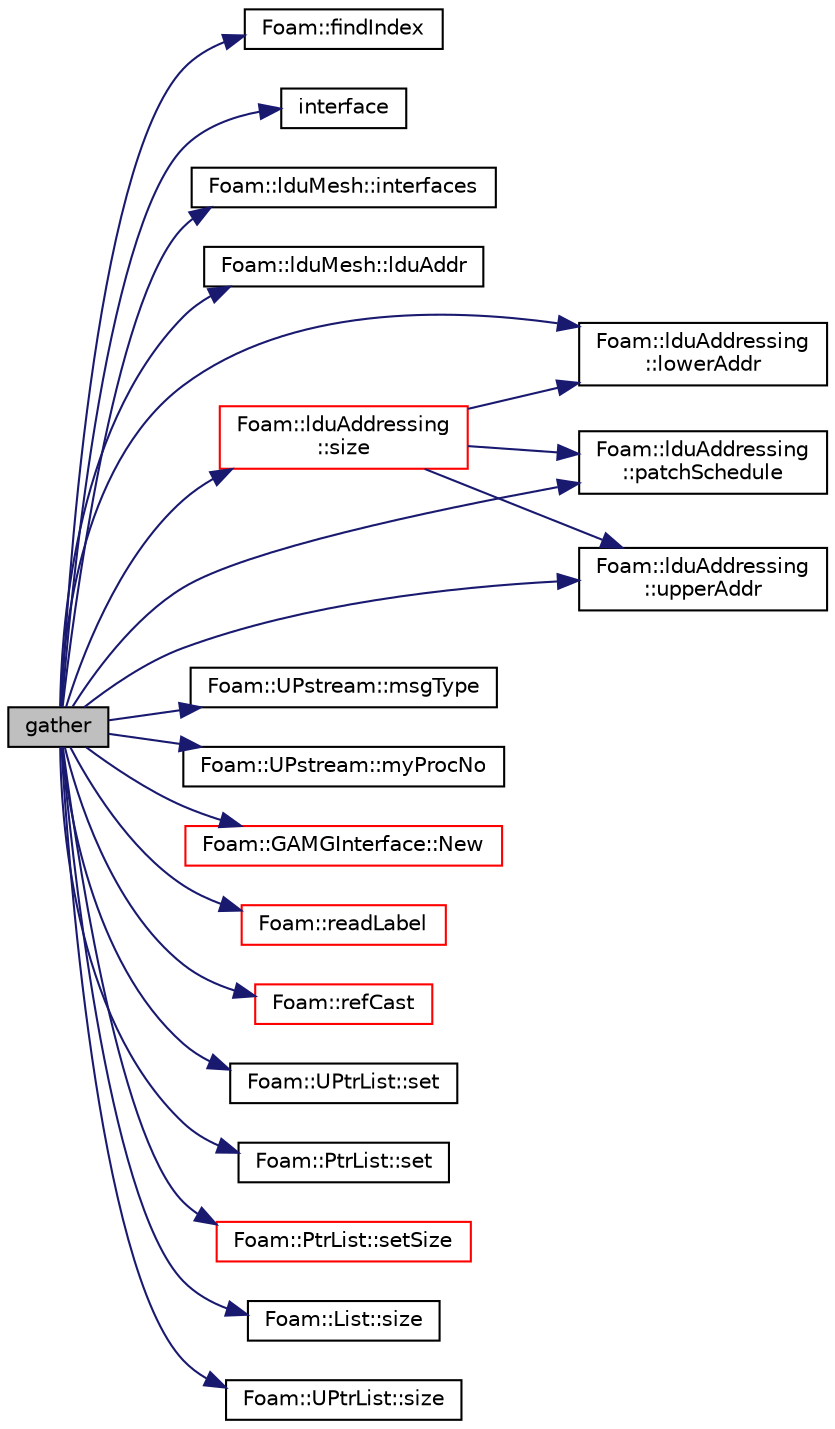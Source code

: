 digraph "gather"
{
  bgcolor="transparent";
  edge [fontname="Helvetica",fontsize="10",labelfontname="Helvetica",labelfontsize="10"];
  node [fontname="Helvetica",fontsize="10",shape=record];
  rankdir="LR";
  Node1 [label="gather",height=0.2,width=0.4,color="black", fillcolor="grey75", style="filled", fontcolor="black"];
  Node1 -> Node2 [color="midnightblue",fontsize="10",style="solid",fontname="Helvetica"];
  Node2 [label="Foam::findIndex",height=0.2,width=0.4,color="black",URL="$a10974.html#ac16695f83f370df159eed19f92d095fb",tooltip="Find first occurence of given element and return index,. "];
  Node1 -> Node3 [color="midnightblue",fontsize="10",style="solid",fontname="Helvetica"];
  Node3 [label="interface",height=0.2,width=0.4,color="black",URL="$a04587.html#a8c09a0b889457752a4a7c285d39f7787"];
  Node1 -> Node4 [color="midnightblue",fontsize="10",style="solid",fontname="Helvetica"];
  Node4 [label="Foam::lduMesh::interfaces",height=0.2,width=0.4,color="black",URL="$a01308.html#a32cbf256eeac6fdb1f2cdd2cfb40b60b",tooltip="Return a list of pointers for each patch. "];
  Node1 -> Node5 [color="midnightblue",fontsize="10",style="solid",fontname="Helvetica"];
  Node5 [label="Foam::lduMesh::lduAddr",height=0.2,width=0.4,color="black",URL="$a01308.html#aa8cf9537f2d75b0ec56f3b0160841d02",tooltip="Return ldu addressing. "];
  Node1 -> Node6 [color="midnightblue",fontsize="10",style="solid",fontname="Helvetica"];
  Node6 [label="Foam::lduAddressing\l::lowerAddr",height=0.2,width=0.4,color="black",URL="$a01301.html#af11f44951a37815ca736db386ad1c33e",tooltip="Return lower addressing. "];
  Node1 -> Node7 [color="midnightblue",fontsize="10",style="solid",fontname="Helvetica"];
  Node7 [label="Foam::UPstream::msgType",height=0.2,width=0.4,color="black",URL="$a02862.html#ae5b8fe6652f6320aa6c7f5c44b6f01b7",tooltip="Message tag of standard messages. "];
  Node1 -> Node8 [color="midnightblue",fontsize="10",style="solid",fontname="Helvetica"];
  Node8 [label="Foam::UPstream::myProcNo",height=0.2,width=0.4,color="black",URL="$a02862.html#afc74d89573de32a3032c916f8cdd1733",tooltip="Number of this process (starting from masterNo() = 0) "];
  Node1 -> Node9 [color="midnightblue",fontsize="10",style="solid",fontname="Helvetica"];
  Node9 [label="Foam::GAMGInterface::New",height=0.2,width=0.4,color="red",URL="$a00910.html#a9d64f73698c79b37460797ed20977575",tooltip="Return a pointer to a new interface created on freestore given. "];
  Node1 -> Node10 [color="midnightblue",fontsize="10",style="solid",fontname="Helvetica"];
  Node10 [label="Foam::lduAddressing\l::patchSchedule",height=0.2,width=0.4,color="black",URL="$a01301.html#a2f468d27423a110360414404f4c0cf9a"];
  Node1 -> Node11 [color="midnightblue",fontsize="10",style="solid",fontname="Helvetica"];
  Node11 [label="Foam::readLabel",height=0.2,width=0.4,color="red",URL="$a10974.html#abb09fbcf651d29208982dd7a601b606f"];
  Node1 -> Node12 [color="midnightblue",fontsize="10",style="solid",fontname="Helvetica"];
  Node12 [label="Foam::refCast",height=0.2,width=0.4,color="red",URL="$a10974.html#a28f53307dad4466f23067e79a948e2a1",tooltip="Reference type cast template function. "];
  Node1 -> Node13 [color="midnightblue",fontsize="10",style="solid",fontname="Helvetica"];
  Node13 [label="Foam::UPtrList::set",height=0.2,width=0.4,color="black",URL="$a02864.html#affa9210cfaa91a145f3a9618d4ef3baf",tooltip="Is element set. "];
  Node1 -> Node14 [color="midnightblue",fontsize="10",style="solid",fontname="Helvetica"];
  Node14 [label="Foam::PtrList::set",height=0.2,width=0.4,color="black",URL="$a02072.html#affa9210cfaa91a145f3a9618d4ef3baf",tooltip="Is element set. "];
  Node1 -> Node15 [color="midnightblue",fontsize="10",style="solid",fontname="Helvetica"];
  Node15 [label="Foam::PtrList::setSize",height=0.2,width=0.4,color="red",URL="$a02072.html#aedb985ffeaf1bdbfeccc2a8730405703",tooltip="Reset size of PtrList. If extending the PtrList, new entries are. "];
  Node1 -> Node16 [color="midnightblue",fontsize="10",style="solid",fontname="Helvetica"];
  Node16 [label="Foam::List::size",height=0.2,width=0.4,color="black",URL="$a01391.html#a8a5f6fa29bd4b500caf186f60245b384",tooltip="Override size to be inconsistent with allocated storage. "];
  Node1 -> Node17 [color="midnightblue",fontsize="10",style="solid",fontname="Helvetica"];
  Node17 [label="Foam::UPtrList::size",height=0.2,width=0.4,color="black",URL="$a02864.html#a723361dc2020160f5492e8fe2d09fa44",tooltip="Return the number of elements in the UPtrList. "];
  Node1 -> Node18 [color="midnightblue",fontsize="10",style="solid",fontname="Helvetica"];
  Node18 [label="Foam::lduAddressing\l::size",height=0.2,width=0.4,color="red",URL="$a01301.html#a65cea301e2d6033c43932d12d91c792f",tooltip="Return number of equations. "];
  Node18 -> Node6 [color="midnightblue",fontsize="10",style="solid",fontname="Helvetica"];
  Node18 -> Node10 [color="midnightblue",fontsize="10",style="solid",fontname="Helvetica"];
  Node18 -> Node19 [color="midnightblue",fontsize="10",style="solid",fontname="Helvetica"];
  Node19 [label="Foam::lduAddressing\l::upperAddr",height=0.2,width=0.4,color="black",URL="$a01301.html#ae0eccad377069f19cbad2b04b06a21b0",tooltip="Return upper addressing. "];
  Node1 -> Node19 [color="midnightblue",fontsize="10",style="solid",fontname="Helvetica"];
}
